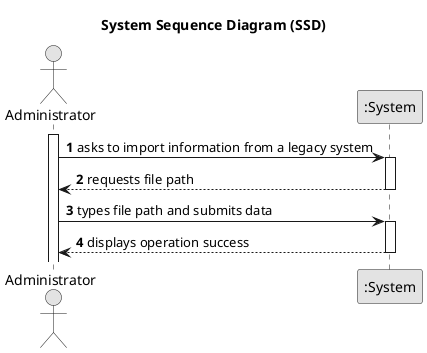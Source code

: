 @startuml
skinparam monochrome true
skinparam packageStyle rectangle
skinparam shadowing false

title System Sequence Diagram (SSD)

autonumber

actor "Administrator" as Admin
participant ":System" as System

activate Admin

    Admin -> System : asks to import information from a legacy system
    activate System

        System --> Admin : requests file path
    deactivate System

    Admin -> System : types file path and submits data
    activate System

        System --> Admin : displays operation success
    deactivate System

@enduml
